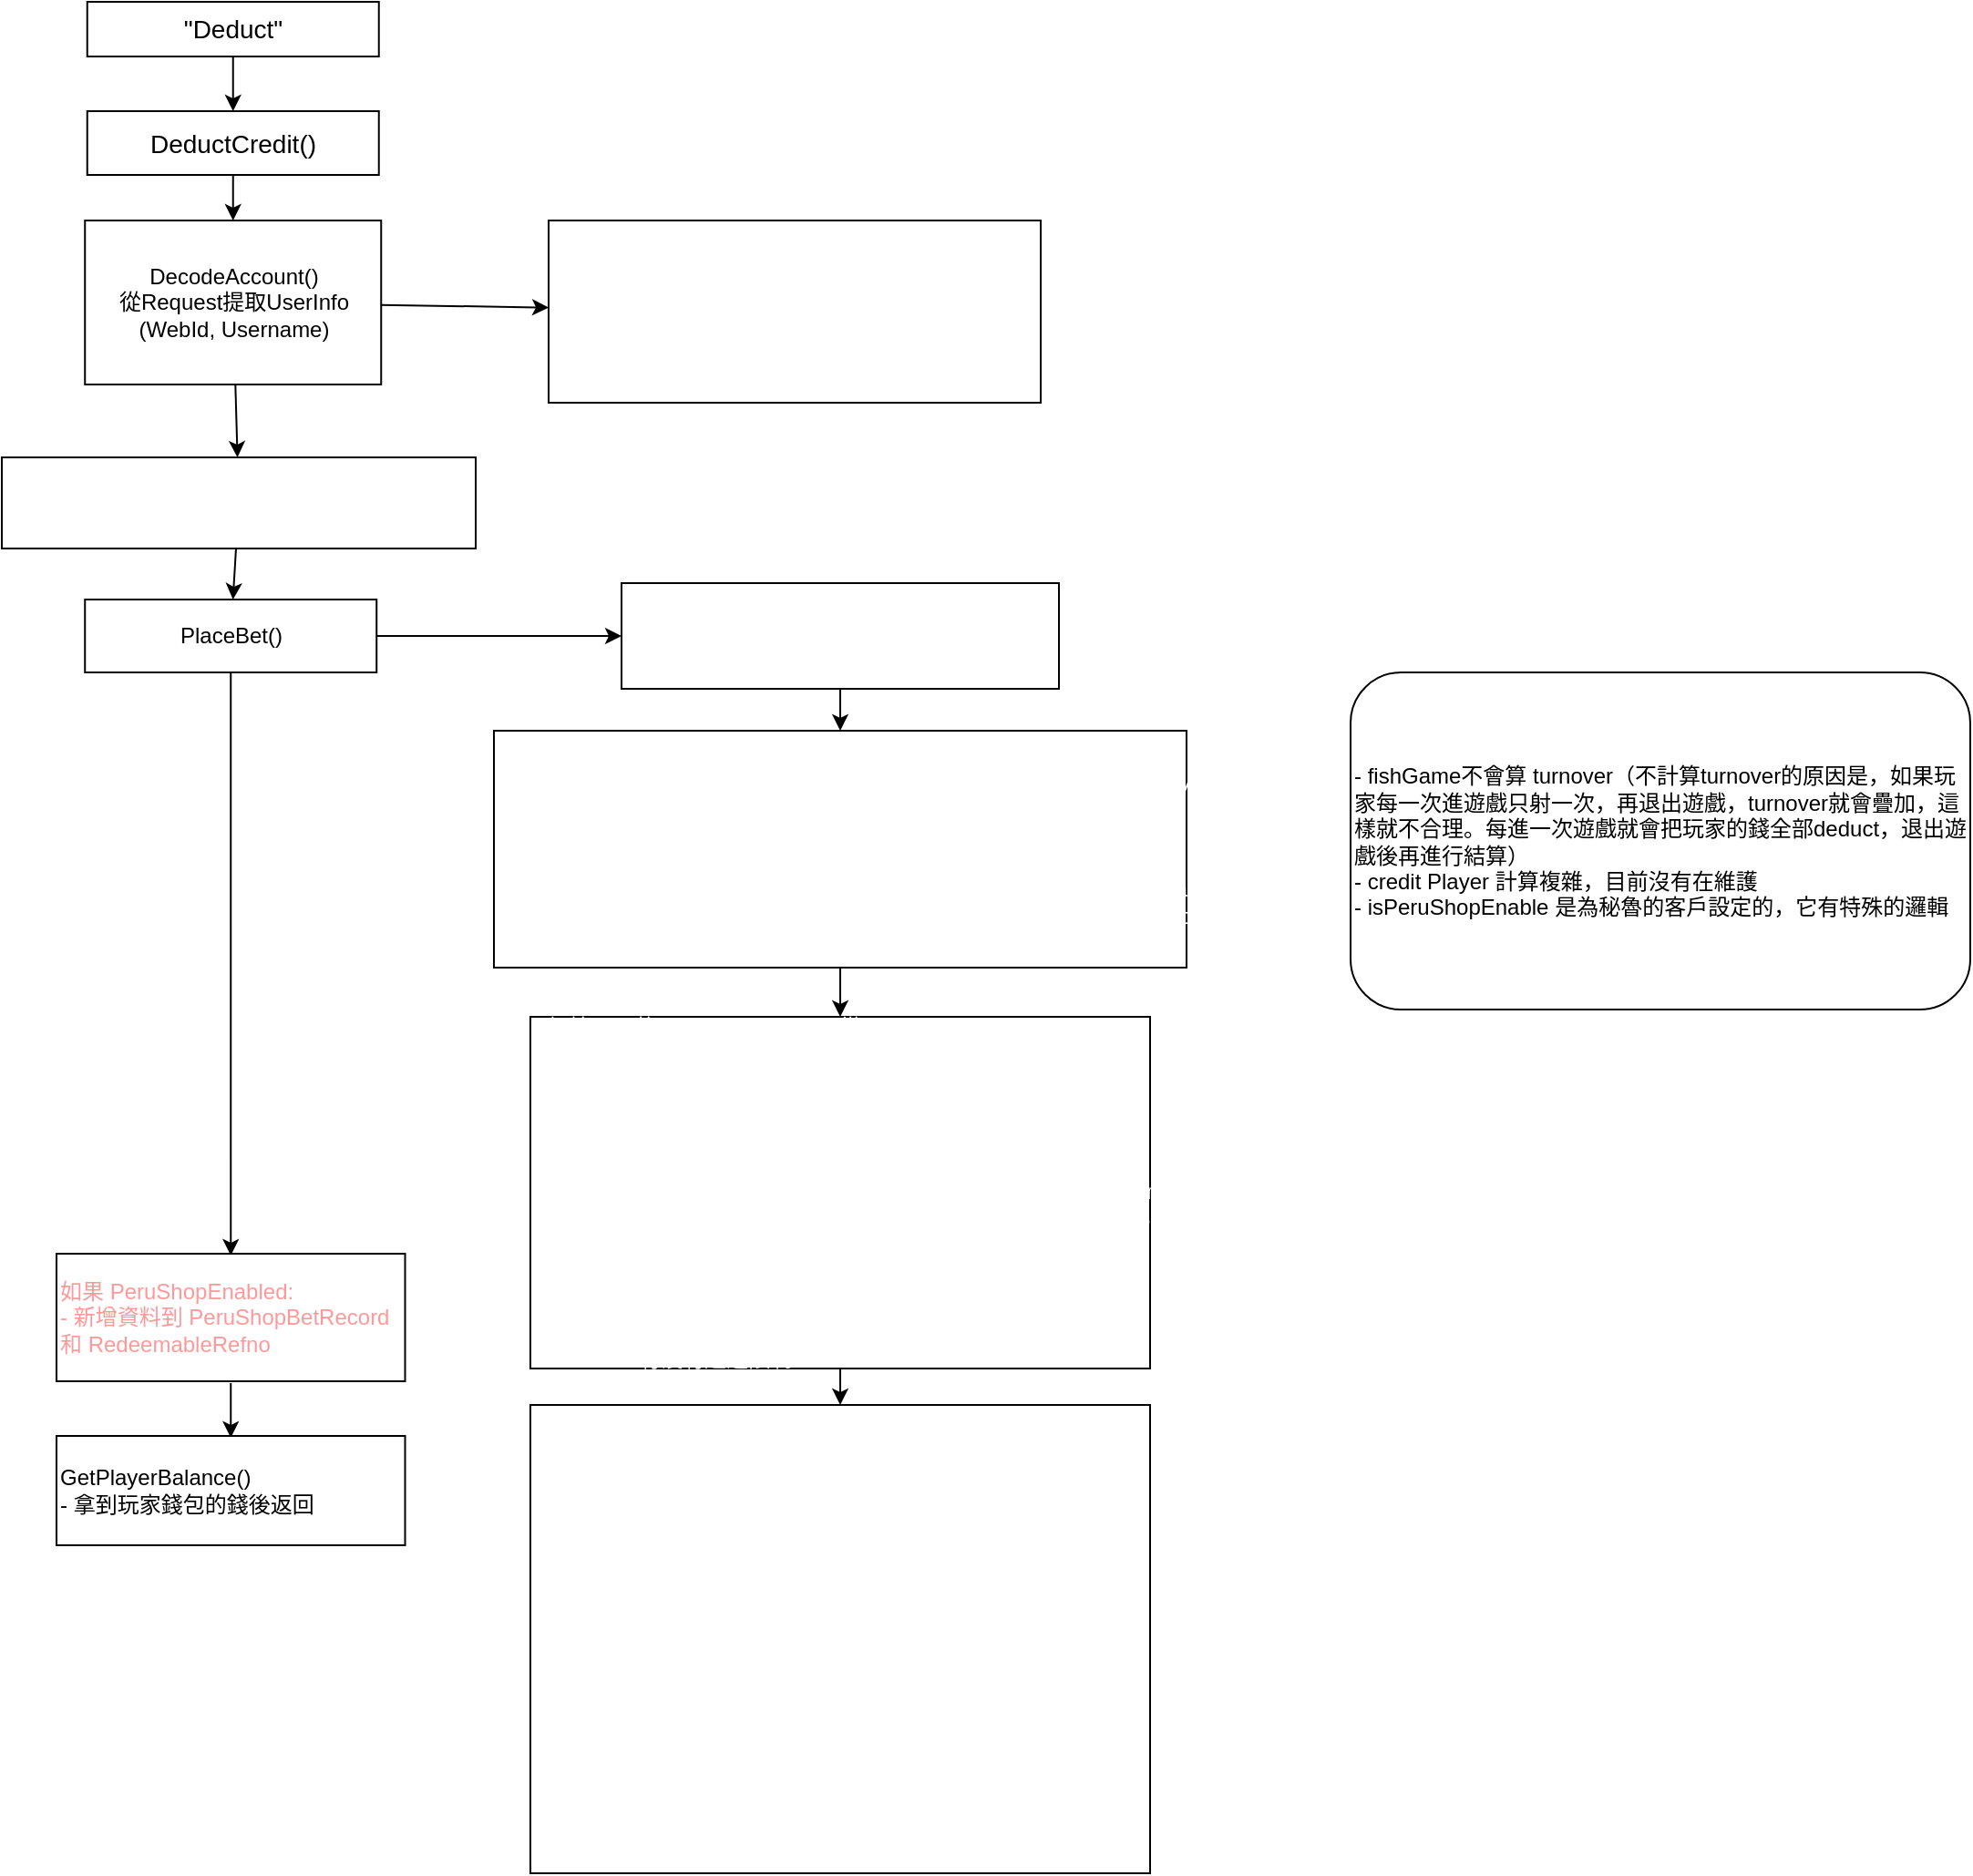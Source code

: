<mxfile>
    <diagram id="o2MMHyEgyMEgaaB2RfWF" name="Page-1">
        <mxGraphModel dx="1002" dy="571" grid="1" gridSize="10" guides="1" tooltips="1" connect="1" arrows="1" fold="1" page="1" pageScale="1" pageWidth="827" pageHeight="1169" math="0" shadow="0">
            <root>
                <mxCell id="0"/>
                <mxCell id="1" parent="0"/>
                <mxCell id="4" value="" style="edgeStyle=none;html=1;" parent="1" source="2" target="3" edge="1">
                    <mxGeometry relative="1" as="geometry"/>
                </mxCell>
                <mxCell id="2" value="&lt;font style=&quot;font-size: 14px;&quot;&gt;&quot;Deduct&quot;&lt;/font&gt;" style="rounded=0;whiteSpace=wrap;html=1;" parent="1" vertex="1">
                    <mxGeometry x="176.87" y="40" width="160" height="30" as="geometry"/>
                </mxCell>
                <mxCell id="6" value="" style="edgeStyle=none;html=1;fontSize=14;" parent="1" source="3" target="5" edge="1">
                    <mxGeometry relative="1" as="geometry"/>
                </mxCell>
                <mxCell id="3" value="&lt;font style=&quot;font-size: 14px;&quot;&gt;DeductCredit()&lt;/font&gt;" style="whiteSpace=wrap;html=1;rounded=0;" parent="1" vertex="1">
                    <mxGeometry x="176.87" y="100" width="160" height="35" as="geometry"/>
                </mxCell>
                <mxCell id="8" value="" style="edgeStyle=none;html=1;fontSize=14;" parent="1" source="5" target="7" edge="1">
                    <mxGeometry relative="1" as="geometry"/>
                </mxCell>
                <mxCell id="27" value="" style="edgeStyle=none;html=1;" parent="1" source="5" target="26" edge="1">
                    <mxGeometry relative="1" as="geometry"/>
                </mxCell>
                <mxCell id="5" value="DecodeAccount()&lt;br&gt;從Request提取UserInfo (WebId, Username)" style="whiteSpace=wrap;html=1;rounded=0;" parent="1" vertex="1">
                    <mxGeometry x="175.62" y="160" width="162.5" height="90" as="geometry"/>
                </mxCell>
                <mxCell id="10" value="" style="edgeStyle=none;html=1;fontSize=14;" parent="1" source="7" target="9" edge="1">
                    <mxGeometry relative="1" as="geometry"/>
                </mxCell>
                <mxCell id="7" value="&lt;font color=&quot;#ffffff&quot;&gt;- 利用ProductType &amp;amp; GPID 取得 GameCategory&lt;br&gt;- 再判斷是否為 fishGame&lt;/font&gt;" style="whiteSpace=wrap;html=1;rounded=0;align=left;" parent="1" vertex="1">
                    <mxGeometry x="130" y="290" width="260" height="50" as="geometry"/>
                </mxCell>
                <mxCell id="14" value="" style="edgeStyle=none;html=1;fontSize=14;" parent="1" source="9" target="13" edge="1">
                    <mxGeometry relative="1" as="geometry"/>
                </mxCell>
                <mxCell id="23" value="" style="edgeStyle=none;html=1;fontSize=14;" parent="1" source="9" edge="1">
                    <mxGeometry relative="1" as="geometry">
                        <mxPoint x="255.625" y="728" as="targetPoint"/>
                    </mxGeometry>
                </mxCell>
                <mxCell id="9" value="PlaceBet()" style="whiteSpace=wrap;html=1;rounded=0;" parent="1" vertex="1">
                    <mxGeometry x="175.62" y="368" width="160" height="40" as="geometry"/>
                </mxCell>
                <mxCell id="18" value="" style="edgeStyle=none;html=1;fontSize=14;" parent="1" source="13" target="17" edge="1">
                    <mxGeometry relative="1" as="geometry"/>
                </mxCell>
                <mxCell id="13" value="&lt;font color=&quot;#ffffff&quot;&gt;GetPlayerDetail()：&lt;br&gt;- 利用 sp_&lt;font style=&quot;font-size: 12px;&quot;&gt;&lt;span style=&quot;font-family: Consolas, &amp;quot;Courier New&amp;quot;, monospace;&quot;&gt;Yog_Common_GetPlayerDetail&lt;/span&gt;獲取玩家資訊&lt;/font&gt;&lt;/font&gt;" style="whiteSpace=wrap;html=1;rounded=0;align=left;" parent="1" vertex="1">
                    <mxGeometry x="470" y="359" width="240" height="58" as="geometry"/>
                </mxCell>
                <mxCell id="29" value="" style="edgeStyle=none;html=1;fontSize=12;" parent="1" source="17" target="28" edge="1">
                    <mxGeometry relative="1" as="geometry"/>
                </mxCell>
                <mxCell id="17" value="&lt;font color=&quot;#ffffff&quot;&gt;判斷以下條件，如果都為 True，則透過 sp_&lt;span style=&quot;font-family: Consolas, &amp;quot;Courier New&amp;quot;, monospace;&quot;&gt;&lt;font style=&quot;font-size: 12px;&quot;&gt;Yog_MaxWinLose_UpdatexxDailyResetPlayerStatement&lt;/font&gt;&lt;/span&gt;&lt;span style=&quot;font-family: Consolas, &amp;quot;Courier New&amp;quot;, monospace;&quot;&gt;&lt;font style=&quot;font-size: 12px;&quot;&gt;&amp;nbsp;&lt;/font&gt;&lt;/span&gt;Merge xxxPlayerStatement：&lt;br&gt;- isMaxWinLoseEnable&lt;br&gt;- isCreditPlayer&lt;br&gt;- isProductValidForMaxWinLoseSetting （遊戲種類為 Live_Casino / Games / Seamless_GameProvider 且 Gpid 是 46 或&amp;nbsp;GameProviderType 是 Sports 的 ）&lt;/font&gt;" style="whiteSpace=wrap;html=1;rounded=0;align=left;" parent="1" vertex="1">
                    <mxGeometry x="400" y="440" width="380" height="130" as="geometry"/>
                </mxCell>
                <mxCell id="20" value="&lt;font color=&quot;#ffffff&quot;&gt;- 用 sp_&lt;font face=&quot;Consolas, Courier New, monospace&quot;&gt;GetRunningPromotionWithPromotionWallet 拿到&amp;nbsp;promotionRequestId&lt;br&gt;&lt;/font&gt;- 用 sp_&lt;span style=&quot;font-family: Consolas, &amp;quot;Courier New&amp;quot;, monospace;&quot;&gt;Promodia_GetRunningReferralEventId 拿到&amp;nbsp;&lt;/span&gt;&lt;font face=&quot;Consolas, Courier New, monospace&quot;&gt;referralEventId&lt;/font&gt;&lt;br&gt;&lt;br&gt;執行 sp=&amp;gt; Yog_Seamless_PlacexxxBet：&lt;br&gt;- 先檢查RefNo是否已存在&lt;br&gt;- 拿到玩家資訊&lt;br&gt;-&amp;nbsp;&lt;span style=&quot;font-family: Söhne, ui-sans-serif, system-ui, -apple-system, &amp;quot;Segoe UI&amp;quot;, Roboto, Ubuntu, Cantarell, &amp;quot;Noto Sans&amp;quot;, sans-serif, &amp;quot;Helvetica Neue&amp;quot;, Arial, &amp;quot;Apple Color Emoji&amp;quot;, &amp;quot;Segoe UI Emoji&amp;quot;, &amp;quot;Segoe UI Symbol&amp;quot;, &amp;quot;Noto Color Emoji&amp;quot;;&quot;&gt;&lt;font style=&quot;font-size: 12px;&quot;&gt;檢查玩家的帳戶狀態，如果帳戶處於不正常狀態，則返回相應的錯誤代碼&lt;/font&gt;&lt;/span&gt;&lt;br&gt;-&amp;nbsp;&lt;span style=&quot;font-family: Söhne, ui-sans-serif, system-ui, -apple-system, &amp;quot;Segoe UI&amp;quot;, Roboto, Ubuntu, Cantarell, &amp;quot;Noto Sans&amp;quot;, sans-serif, &amp;quot;Helvetica Neue&amp;quot;, Arial, &amp;quot;Apple Color Emoji&amp;quot;, &amp;quot;Segoe UI Emoji&amp;quot;, &amp;quot;Segoe UI Symbol&amp;quot;, &amp;quot;Noto Color Emoji&amp;quot;;&quot;&gt;&lt;font style=&quot;font-size: 12px;&quot;&gt;檢查玩家的帳戶餘額。包括檢查是否有促銷活動，以及是否有足夠的資金進行投注&lt;/font&gt;&lt;/span&gt;&lt;br&gt;- 執行 sp=&amp;gt; Record_InsertBalanceHistory&lt;br&gt;- 更新 CashUsed 表格&lt;br&gt;- 新增資料到 SboxxxBets&lt;/font&gt;" style="whiteSpace=wrap;html=1;rounded=0;align=left;" parent="1" vertex="1">
                    <mxGeometry x="420" y="810" width="340" height="257" as="geometry"/>
                </mxCell>
                <mxCell id="25" value="" style="edgeStyle=none;html=1;fontSize=14;" parent="1" edge="1">
                    <mxGeometry relative="1" as="geometry">
                        <mxPoint x="255.625" y="798" as="sourcePoint"/>
                        <mxPoint x="255.625" y="828" as="targetPoint"/>
                    </mxGeometry>
                </mxCell>
                <mxCell id="22" value="&lt;font color=&quot;#ff9999&quot;&gt;如果 PeruShopEnabled:&lt;br&gt;- 新增資料到 PeruShopBetRecord 和 RedeemableRefno&lt;/font&gt;" style="whiteSpace=wrap;html=1;rounded=0;align=left;" parent="1" vertex="1">
                    <mxGeometry x="160" y="727" width="191.25" height="70" as="geometry"/>
                </mxCell>
                <mxCell id="24" value="GetPlayerBalance()&lt;br&gt;- 拿到玩家錢包的錢後返回" style="whiteSpace=wrap;html=1;rounded=0;align=left;" parent="1" vertex="1">
                    <mxGeometry x="160" y="827" width="191.25" height="60" as="geometry"/>
                </mxCell>
                <mxCell id="26" value="&lt;font color=&quot;#ffffff&quot;&gt;- 用 'yy_' 分割 Request 的 username&lt;br&gt;- 分割後拿到 2 個 elements 的話，第1個設為 webId，第2個設為 username&lt;br&gt;- 分割後拿到 2 個以上的 elements 的話，username 設為 &quot;把第三個之後的element用yy_連接起來&quot;&amp;nbsp;&lt;/font&gt;" style="whiteSpace=wrap;html=1;rounded=0;align=left;" parent="1" vertex="1">
                    <mxGeometry x="430" y="160" width="270" height="100" as="geometry"/>
                </mxCell>
                <mxCell id="31" value="" style="edgeStyle=none;html=1;fontSize=12;" parent="1" source="28" edge="1">
                    <mxGeometry relative="1" as="geometry">
                        <mxPoint x="590" y="750" as="targetPoint"/>
                    </mxGeometry>
                </mxCell>
                <mxCell id="33" value="" style="edgeStyle=none;html=1;fontSize=12;" parent="1" source="28" target="20" edge="1">
                    <mxGeometry relative="1" as="geometry"/>
                </mxCell>
                <mxCell id="28" value="&lt;font color=&quot;#ffffff&quot;&gt;- 根據不同的 GameCategory， 從&amp;nbsp; sp_&lt;font style=&quot;&quot;&gt;&lt;span style=&quot;font-size: 12px; font-family: Consolas, &amp;quot;Courier New&amp;quot;, monospace;&quot;&gt;Yog_MaxWinLose_GetGMPlayerMaxWinLost / sp_&lt;/span&gt;&lt;font face=&quot;Consolas, Courier New, monospace&quot;&gt;Yog_MaxWinLose_GetLCPlayerMaxWinLost 拿到玩家的&amp;nbsp;&lt;/font&gt;&lt;span style=&quot;font-family: Consolas, &amp;quot;Courier New&amp;quot;, monospace;&quot;&gt;&lt;font style=&quot;font-size: 12px;&quot;&gt;WinLost 總額&lt;br&gt;&lt;/font&gt;&lt;/span&gt;&lt;font face=&quot;Consolas, Courier New, monospace&quot;&gt;&lt;br&gt;&lt;/font&gt;- 再到 sp_&lt;font style=&quot;&quot;&gt;&lt;span style=&quot;font-size: 12px; font-family: Consolas, &amp;quot;Courier New&amp;quot;, monospace;&quot;&gt;Yog_MaxWinLose_UpdateLcDailyResetPlayerStatement / sp_&lt;/span&gt;&lt;font face=&quot;Consolas, Courier New, monospace&quot;&gt;MaxWinLose_UpdateGmDailyResetPlayerStatement 更新&lt;/font&gt;&lt;/font&gt;&lt;/font&gt;&lt;span style=&quot;font-family: Consolas, &amp;quot;Courier New&amp;quot;, monospace;&quot;&gt;&lt;font style=&quot;font-size: 12px;&quot;&gt;&amp;nbsp;&lt;/font&gt;&lt;/span&gt;&lt;/font&gt;&lt;font style=&quot;&quot;&gt;&lt;font color=&quot;#ffffff&quot;&gt;&lt;font style=&quot;&quot; face=&quot;Consolas, Courier New, monospace&quot;&gt;LcPlayerStatement/ GmPlayerStatement&lt;br&gt;&lt;/font&gt;&lt;br&gt;&lt;font style=&quot;&quot; face=&quot;Consolas, Courier New, monospace&quot;&gt;- 利用 sp_MaxWinLose_CheckGmPlayerStatement /&amp;nbsp;MaxWinLose_CheckLcPlayerStatement&amp;nbsp;&lt;/font&gt;&lt;font style=&quot;&quot; face=&quot;Consolas, Courier New, monospace&quot;&gt;檢查玩家的 WinLost 有沒有超過限制&lt;/font&gt;&lt;/font&gt;&lt;br&gt;&lt;/font&gt;" style="whiteSpace=wrap;html=1;rounded=0;align=left;" parent="1" vertex="1">
                    <mxGeometry x="420" y="597" width="340" height="193" as="geometry"/>
                </mxCell>
                <mxCell id="35" value="- fishGame不會算 turnover（不計算turnover的原因是，如果玩家每一次進遊戲只射一次，再退出遊戲，turnover就會疊加，這樣就不合理。每進一次遊戲就會把玩家的錢全部deduct，退出遊戲後再進行結算）&amp;nbsp;&lt;br&gt;- credit Player 計算複雜，目前沒有在維護&lt;br&gt;- isPeruShopEnable 是為秘魯的客戶設定的，它有特殊的邏輯" style="rounded=1;whiteSpace=wrap;html=1;align=left;" vertex="1" parent="1">
                    <mxGeometry x="870" y="408" width="340" height="185" as="geometry"/>
                </mxCell>
            </root>
        </mxGraphModel>
    </diagram>
</mxfile>